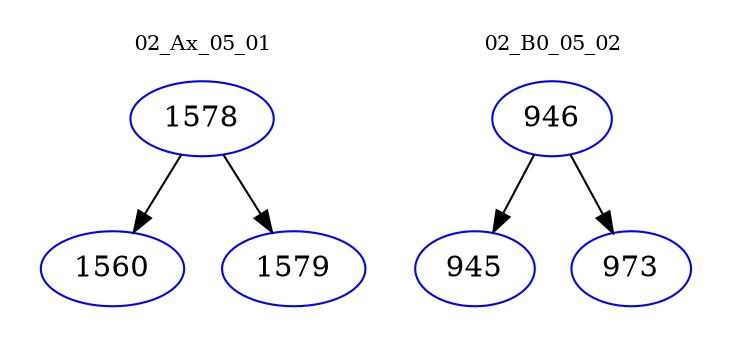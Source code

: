digraph{
subgraph cluster_0 {
color = white
label = "02_Ax_05_01";
fontsize=10;
T0_1578 [label="1578", color="blue"]
T0_1578 -> T0_1560 [color="black"]
T0_1560 [label="1560", color="blue"]
T0_1578 -> T0_1579 [color="black"]
T0_1579 [label="1579", color="blue"]
}
subgraph cluster_1 {
color = white
label = "02_B0_05_02";
fontsize=10;
T1_946 [label="946", color="blue"]
T1_946 -> T1_945 [color="black"]
T1_945 [label="945", color="blue"]
T1_946 -> T1_973 [color="black"]
T1_973 [label="973", color="blue"]
}
}
